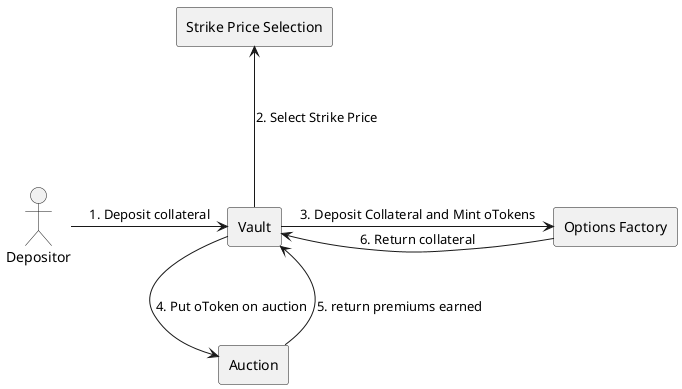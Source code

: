 @startuml "system"

skinparam ComponentStyle rectangle

actor "Depositor" as depositor
component "Vault" as vault
component "Options Factory" as ofactory
component "Auction" as auction
component "Strike Price Selection" as mvol

depositor -> vault : "1. Deposit collateral"
vault -up--> mvol : "2. Select Strike Price"
vault -> ofactory : "3. Deposit Collateral and Mint oTokens"
vault --> auction : "4. Put oToken on auction"
auction --> vault : "5. return premiums earned"
vault <- ofactory : "6. Return collateral"

@enduml